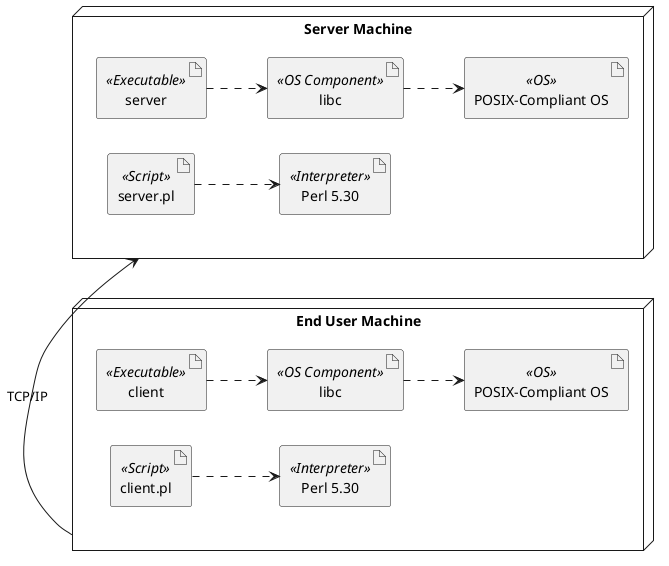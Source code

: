 @startuml

left to right direction

node "Server Machine" as server_node {
  artifact server <<Executable>> as server_exe
  artifact server.pl <<Script>> as server_pl
  
  artifact "libc" <<OS Component>> as server_libc
  artifact "Perl 5.30" <<Interpreter>> as server_perl
  artifact "POSIX-Compliant OS" <<OS>> as server_os
  
  server_exe ..> server_libc
  server_libc ..> server_os
  server_pl ..> server_perl
}

node "End User Machine" as client_node {
  artifact client <<Executable>> as client_exe
  artifact client.pl <<Script>> as client_pl
  
  artifact "libc" <<OS Component>> as client_libc
  artifact "Perl 5.30" <<Interpreter>> as client_perl
  artifact "POSIX-Compliant OS" <<OS>> as client_os
  
  client_exe ..> client_libc
  client_libc ..> client_os
  client_pl ..> client_perl
}

client_node -right-> server_node : TCP/IP

@enduml

